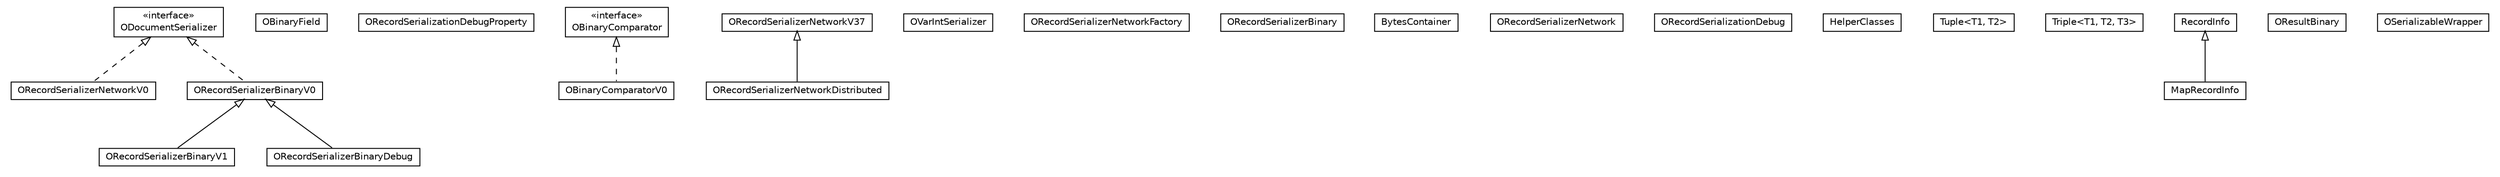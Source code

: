 #!/usr/local/bin/dot
#
# Class diagram 
# Generated by UMLGraph version R5_6-24-gf6e263 (http://www.umlgraph.org/)
#

digraph G {
	edge [fontname="Helvetica",fontsize=10,labelfontname="Helvetica",labelfontsize=10];
	node [fontname="Helvetica",fontsize=10,shape=plaintext];
	nodesep=0.25;
	ranksep=0.5;
	// com.orientechnologies.orient.core.serialization.serializer.record.binary.ORecordSerializerBinaryV1
	c244759 [label=<<table title="com.orientechnologies.orient.core.serialization.serializer.record.binary.ORecordSerializerBinaryV1" border="0" cellborder="1" cellspacing="0" cellpadding="2" port="p" href="./ORecordSerializerBinaryV1.html">
		<tr><td><table border="0" cellspacing="0" cellpadding="1">
<tr><td align="center" balign="center"> ORecordSerializerBinaryV1 </td></tr>
		</table></td></tr>
		</table>>, URL="./ORecordSerializerBinaryV1.html", fontname="Helvetica", fontcolor="black", fontsize=10.0];
	// com.orientechnologies.orient.core.serialization.serializer.record.binary.OBinaryField
	c244760 [label=<<table title="com.orientechnologies.orient.core.serialization.serializer.record.binary.OBinaryField" border="0" cellborder="1" cellspacing="0" cellpadding="2" port="p" href="./OBinaryField.html">
		<tr><td><table border="0" cellspacing="0" cellpadding="1">
<tr><td align="center" balign="center"> OBinaryField </td></tr>
		</table></td></tr>
		</table>>, URL="./OBinaryField.html", fontname="Helvetica", fontcolor="black", fontsize=10.0];
	// com.orientechnologies.orient.core.serialization.serializer.record.binary.ORecordSerializationDebugProperty
	c244761 [label=<<table title="com.orientechnologies.orient.core.serialization.serializer.record.binary.ORecordSerializationDebugProperty" border="0" cellborder="1" cellspacing="0" cellpadding="2" port="p" href="./ORecordSerializationDebugProperty.html">
		<tr><td><table border="0" cellspacing="0" cellpadding="1">
<tr><td align="center" balign="center"> ORecordSerializationDebugProperty </td></tr>
		</table></td></tr>
		</table>>, URL="./ORecordSerializationDebugProperty.html", fontname="Helvetica", fontcolor="black", fontsize=10.0];
	// com.orientechnologies.orient.core.serialization.serializer.record.binary.ORecordSerializerNetworkV0
	c244762 [label=<<table title="com.orientechnologies.orient.core.serialization.serializer.record.binary.ORecordSerializerNetworkV0" border="0" cellborder="1" cellspacing="0" cellpadding="2" port="p" href="./ORecordSerializerNetworkV0.html">
		<tr><td><table border="0" cellspacing="0" cellpadding="1">
<tr><td align="center" balign="center"> ORecordSerializerNetworkV0 </td></tr>
		</table></td></tr>
		</table>>, URL="./ORecordSerializerNetworkV0.html", fontname="Helvetica", fontcolor="black", fontsize=10.0];
	// com.orientechnologies.orient.core.serialization.serializer.record.binary.OBinaryComparator
	c244763 [label=<<table title="com.orientechnologies.orient.core.serialization.serializer.record.binary.OBinaryComparator" border="0" cellborder="1" cellspacing="0" cellpadding="2" port="p" href="./OBinaryComparator.html">
		<tr><td><table border="0" cellspacing="0" cellpadding="1">
<tr><td align="center" balign="center"> &#171;interface&#187; </td></tr>
<tr><td align="center" balign="center"> OBinaryComparator </td></tr>
		</table></td></tr>
		</table>>, URL="./OBinaryComparator.html", fontname="Helvetica", fontcolor="black", fontsize=10.0];
	// com.orientechnologies.orient.core.serialization.serializer.record.binary.OBinaryComparatorV0
	c244764 [label=<<table title="com.orientechnologies.orient.core.serialization.serializer.record.binary.OBinaryComparatorV0" border="0" cellborder="1" cellspacing="0" cellpadding="2" port="p" href="./OBinaryComparatorV0.html">
		<tr><td><table border="0" cellspacing="0" cellpadding="1">
<tr><td align="center" balign="center"> OBinaryComparatorV0 </td></tr>
		</table></td></tr>
		</table>>, URL="./OBinaryComparatorV0.html", fontname="Helvetica", fontcolor="black", fontsize=10.0];
	// com.orientechnologies.orient.core.serialization.serializer.record.binary.ORecordSerializerNetworkDistributed
	c244765 [label=<<table title="com.orientechnologies.orient.core.serialization.serializer.record.binary.ORecordSerializerNetworkDistributed" border="0" cellborder="1" cellspacing="0" cellpadding="2" port="p" href="./ORecordSerializerNetworkDistributed.html">
		<tr><td><table border="0" cellspacing="0" cellpadding="1">
<tr><td align="center" balign="center"> ORecordSerializerNetworkDistributed </td></tr>
		</table></td></tr>
		</table>>, URL="./ORecordSerializerNetworkDistributed.html", fontname="Helvetica", fontcolor="black", fontsize=10.0];
	// com.orientechnologies.orient.core.serialization.serializer.record.binary.OVarIntSerializer
	c244766 [label=<<table title="com.orientechnologies.orient.core.serialization.serializer.record.binary.OVarIntSerializer" border="0" cellborder="1" cellspacing="0" cellpadding="2" port="p" href="./OVarIntSerializer.html">
		<tr><td><table border="0" cellspacing="0" cellpadding="1">
<tr><td align="center" balign="center"> OVarIntSerializer </td></tr>
		</table></td></tr>
		</table>>, URL="./OVarIntSerializer.html", fontname="Helvetica", fontcolor="black", fontsize=10.0];
	// com.orientechnologies.orient.core.serialization.serializer.record.binary.ORecordSerializerNetworkFactory
	c244767 [label=<<table title="com.orientechnologies.orient.core.serialization.serializer.record.binary.ORecordSerializerNetworkFactory" border="0" cellborder="1" cellspacing="0" cellpadding="2" port="p" href="./ORecordSerializerNetworkFactory.html">
		<tr><td><table border="0" cellspacing="0" cellpadding="1">
<tr><td align="center" balign="center"> ORecordSerializerNetworkFactory </td></tr>
		</table></td></tr>
		</table>>, URL="./ORecordSerializerNetworkFactory.html", fontname="Helvetica", fontcolor="black", fontsize=10.0];
	// com.orientechnologies.orient.core.serialization.serializer.record.binary.ORecordSerializerBinary
	c244768 [label=<<table title="com.orientechnologies.orient.core.serialization.serializer.record.binary.ORecordSerializerBinary" border="0" cellborder="1" cellspacing="0" cellpadding="2" port="p" href="./ORecordSerializerBinary.html">
		<tr><td><table border="0" cellspacing="0" cellpadding="1">
<tr><td align="center" balign="center"> ORecordSerializerBinary </td></tr>
		</table></td></tr>
		</table>>, URL="./ORecordSerializerBinary.html", fontname="Helvetica", fontcolor="black", fontsize=10.0];
	// com.orientechnologies.orient.core.serialization.serializer.record.binary.BytesContainer
	c244769 [label=<<table title="com.orientechnologies.orient.core.serialization.serializer.record.binary.BytesContainer" border="0" cellborder="1" cellspacing="0" cellpadding="2" port="p" href="./BytesContainer.html">
		<tr><td><table border="0" cellspacing="0" cellpadding="1">
<tr><td align="center" balign="center"> BytesContainer </td></tr>
		</table></td></tr>
		</table>>, URL="./BytesContainer.html", fontname="Helvetica", fontcolor="black", fontsize=10.0];
	// com.orientechnologies.orient.core.serialization.serializer.record.binary.ORecordSerializerNetwork
	c244770 [label=<<table title="com.orientechnologies.orient.core.serialization.serializer.record.binary.ORecordSerializerNetwork" border="0" cellborder="1" cellspacing="0" cellpadding="2" port="p" href="./ORecordSerializerNetwork.html">
		<tr><td><table border="0" cellspacing="0" cellpadding="1">
<tr><td align="center" balign="center"> ORecordSerializerNetwork </td></tr>
		</table></td></tr>
		</table>>, URL="./ORecordSerializerNetwork.html", fontname="Helvetica", fontcolor="black", fontsize=10.0];
	// com.orientechnologies.orient.core.serialization.serializer.record.binary.ORecordSerializationDebug
	c244771 [label=<<table title="com.orientechnologies.orient.core.serialization.serializer.record.binary.ORecordSerializationDebug" border="0" cellborder="1" cellspacing="0" cellpadding="2" port="p" href="./ORecordSerializationDebug.html">
		<tr><td><table border="0" cellspacing="0" cellpadding="1">
<tr><td align="center" balign="center"> ORecordSerializationDebug </td></tr>
		</table></td></tr>
		</table>>, URL="./ORecordSerializationDebug.html", fontname="Helvetica", fontcolor="black", fontsize=10.0];
	// com.orientechnologies.orient.core.serialization.serializer.record.binary.HelperClasses
	c244772 [label=<<table title="com.orientechnologies.orient.core.serialization.serializer.record.binary.HelperClasses" border="0" cellborder="1" cellspacing="0" cellpadding="2" port="p" href="./HelperClasses.html">
		<tr><td><table border="0" cellspacing="0" cellpadding="1">
<tr><td align="center" balign="center"> HelperClasses </td></tr>
		</table></td></tr>
		</table>>, URL="./HelperClasses.html", fontname="Helvetica", fontcolor="black", fontsize=10.0];
	// com.orientechnologies.orient.core.serialization.serializer.record.binary.HelperClasses.Tuple<T1, T2>
	c244773 [label=<<table title="com.orientechnologies.orient.core.serialization.serializer.record.binary.HelperClasses.Tuple" border="0" cellborder="1" cellspacing="0" cellpadding="2" port="p" href="./HelperClasses.Tuple.html">
		<tr><td><table border="0" cellspacing="0" cellpadding="1">
<tr><td align="center" balign="center"> Tuple&lt;T1, T2&gt; </td></tr>
		</table></td></tr>
		</table>>, URL="./HelperClasses.Tuple.html", fontname="Helvetica", fontcolor="black", fontsize=10.0];
	// com.orientechnologies.orient.core.serialization.serializer.record.binary.HelperClasses.Triple<T1, T2, T3>
	c244774 [label=<<table title="com.orientechnologies.orient.core.serialization.serializer.record.binary.HelperClasses.Triple" border="0" cellborder="1" cellspacing="0" cellpadding="2" port="p" href="./HelperClasses.Triple.html">
		<tr><td><table border="0" cellspacing="0" cellpadding="1">
<tr><td align="center" balign="center"> Triple&lt;T1, T2, T3&gt; </td></tr>
		</table></td></tr>
		</table>>, URL="./HelperClasses.Triple.html", fontname="Helvetica", fontcolor="black", fontsize=10.0];
	// com.orientechnologies.orient.core.serialization.serializer.record.binary.HelperClasses.RecordInfo
	c244775 [label=<<table title="com.orientechnologies.orient.core.serialization.serializer.record.binary.HelperClasses.RecordInfo" border="0" cellborder="1" cellspacing="0" cellpadding="2" port="p" href="./HelperClasses.RecordInfo.html">
		<tr><td><table border="0" cellspacing="0" cellpadding="1">
<tr><td align="center" balign="center"> RecordInfo </td></tr>
		</table></td></tr>
		</table>>, URL="./HelperClasses.RecordInfo.html", fontname="Helvetica", fontcolor="black", fontsize=10.0];
	// com.orientechnologies.orient.core.serialization.serializer.record.binary.HelperClasses.MapRecordInfo
	c244776 [label=<<table title="com.orientechnologies.orient.core.serialization.serializer.record.binary.HelperClasses.MapRecordInfo" border="0" cellborder="1" cellspacing="0" cellpadding="2" port="p" href="./HelperClasses.MapRecordInfo.html">
		<tr><td><table border="0" cellspacing="0" cellpadding="1">
<tr><td align="center" balign="center"> MapRecordInfo </td></tr>
		</table></td></tr>
		</table>>, URL="./HelperClasses.MapRecordInfo.html", fontname="Helvetica", fontcolor="black", fontsize=10.0];
	// com.orientechnologies.orient.core.serialization.serializer.record.binary.ORecordSerializerBinaryV0
	c244777 [label=<<table title="com.orientechnologies.orient.core.serialization.serializer.record.binary.ORecordSerializerBinaryV0" border="0" cellborder="1" cellspacing="0" cellpadding="2" port="p" href="./ORecordSerializerBinaryV0.html">
		<tr><td><table border="0" cellspacing="0" cellpadding="1">
<tr><td align="center" balign="center"> ORecordSerializerBinaryV0 </td></tr>
		</table></td></tr>
		</table>>, URL="./ORecordSerializerBinaryV0.html", fontname="Helvetica", fontcolor="black", fontsize=10.0];
	// com.orientechnologies.orient.core.serialization.serializer.record.binary.ORecordSerializerBinaryDebug
	c244778 [label=<<table title="com.orientechnologies.orient.core.serialization.serializer.record.binary.ORecordSerializerBinaryDebug" border="0" cellborder="1" cellspacing="0" cellpadding="2" port="p" href="./ORecordSerializerBinaryDebug.html">
		<tr><td><table border="0" cellspacing="0" cellpadding="1">
<tr><td align="center" balign="center"> ORecordSerializerBinaryDebug </td></tr>
		</table></td></tr>
		</table>>, URL="./ORecordSerializerBinaryDebug.html", fontname="Helvetica", fontcolor="black", fontsize=10.0];
	// com.orientechnologies.orient.core.serialization.serializer.record.binary.ODocumentSerializer
	c244779 [label=<<table title="com.orientechnologies.orient.core.serialization.serializer.record.binary.ODocumentSerializer" border="0" cellborder="1" cellspacing="0" cellpadding="2" port="p" href="./ODocumentSerializer.html">
		<tr><td><table border="0" cellspacing="0" cellpadding="1">
<tr><td align="center" balign="center"> &#171;interface&#187; </td></tr>
<tr><td align="center" balign="center"> ODocumentSerializer </td></tr>
		</table></td></tr>
		</table>>, URL="./ODocumentSerializer.html", fontname="Helvetica", fontcolor="black", fontsize=10.0];
	// com.orientechnologies.orient.core.serialization.serializer.record.binary.OResultBinary
	c244780 [label=<<table title="com.orientechnologies.orient.core.serialization.serializer.record.binary.OResultBinary" border="0" cellborder="1" cellspacing="0" cellpadding="2" port="p" href="./OResultBinary.html">
		<tr><td><table border="0" cellspacing="0" cellpadding="1">
<tr><td align="center" balign="center"> OResultBinary </td></tr>
		</table></td></tr>
		</table>>, URL="./OResultBinary.html", fontname="Helvetica", fontcolor="black", fontsize=10.0];
	// com.orientechnologies.orient.core.serialization.serializer.record.binary.OSerializableWrapper
	c244781 [label=<<table title="com.orientechnologies.orient.core.serialization.serializer.record.binary.OSerializableWrapper" border="0" cellborder="1" cellspacing="0" cellpadding="2" port="p" href="./OSerializableWrapper.html">
		<tr><td><table border="0" cellspacing="0" cellpadding="1">
<tr><td align="center" balign="center"> OSerializableWrapper </td></tr>
		</table></td></tr>
		</table>>, URL="./OSerializableWrapper.html", fontname="Helvetica", fontcolor="black", fontsize=10.0];
	// com.orientechnologies.orient.core.serialization.serializer.record.binary.ORecordSerializerNetworkV37
	c244782 [label=<<table title="com.orientechnologies.orient.core.serialization.serializer.record.binary.ORecordSerializerNetworkV37" border="0" cellborder="1" cellspacing="0" cellpadding="2" port="p" href="./ORecordSerializerNetworkV37.html">
		<tr><td><table border="0" cellspacing="0" cellpadding="1">
<tr><td align="center" balign="center"> ORecordSerializerNetworkV37 </td></tr>
		</table></td></tr>
		</table>>, URL="./ORecordSerializerNetworkV37.html", fontname="Helvetica", fontcolor="black", fontsize=10.0];
	//com.orientechnologies.orient.core.serialization.serializer.record.binary.ORecordSerializerBinaryV1 extends com.orientechnologies.orient.core.serialization.serializer.record.binary.ORecordSerializerBinaryV0
	c244777:p -> c244759:p [dir=back,arrowtail=empty];
	//com.orientechnologies.orient.core.serialization.serializer.record.binary.ORecordSerializerNetworkV0 implements com.orientechnologies.orient.core.serialization.serializer.record.binary.ODocumentSerializer
	c244779:p -> c244762:p [dir=back,arrowtail=empty,style=dashed];
	//com.orientechnologies.orient.core.serialization.serializer.record.binary.OBinaryComparatorV0 implements com.orientechnologies.orient.core.serialization.serializer.record.binary.OBinaryComparator
	c244763:p -> c244764:p [dir=back,arrowtail=empty,style=dashed];
	//com.orientechnologies.orient.core.serialization.serializer.record.binary.ORecordSerializerNetworkDistributed extends com.orientechnologies.orient.core.serialization.serializer.record.binary.ORecordSerializerNetworkV37
	c244782:p -> c244765:p [dir=back,arrowtail=empty];
	//com.orientechnologies.orient.core.serialization.serializer.record.binary.HelperClasses.MapRecordInfo extends com.orientechnologies.orient.core.serialization.serializer.record.binary.HelperClasses.RecordInfo
	c244775:p -> c244776:p [dir=back,arrowtail=empty];
	//com.orientechnologies.orient.core.serialization.serializer.record.binary.ORecordSerializerBinaryV0 implements com.orientechnologies.orient.core.serialization.serializer.record.binary.ODocumentSerializer
	c244779:p -> c244777:p [dir=back,arrowtail=empty,style=dashed];
	//com.orientechnologies.orient.core.serialization.serializer.record.binary.ORecordSerializerBinaryDebug extends com.orientechnologies.orient.core.serialization.serializer.record.binary.ORecordSerializerBinaryV0
	c244777:p -> c244778:p [dir=back,arrowtail=empty];
}

